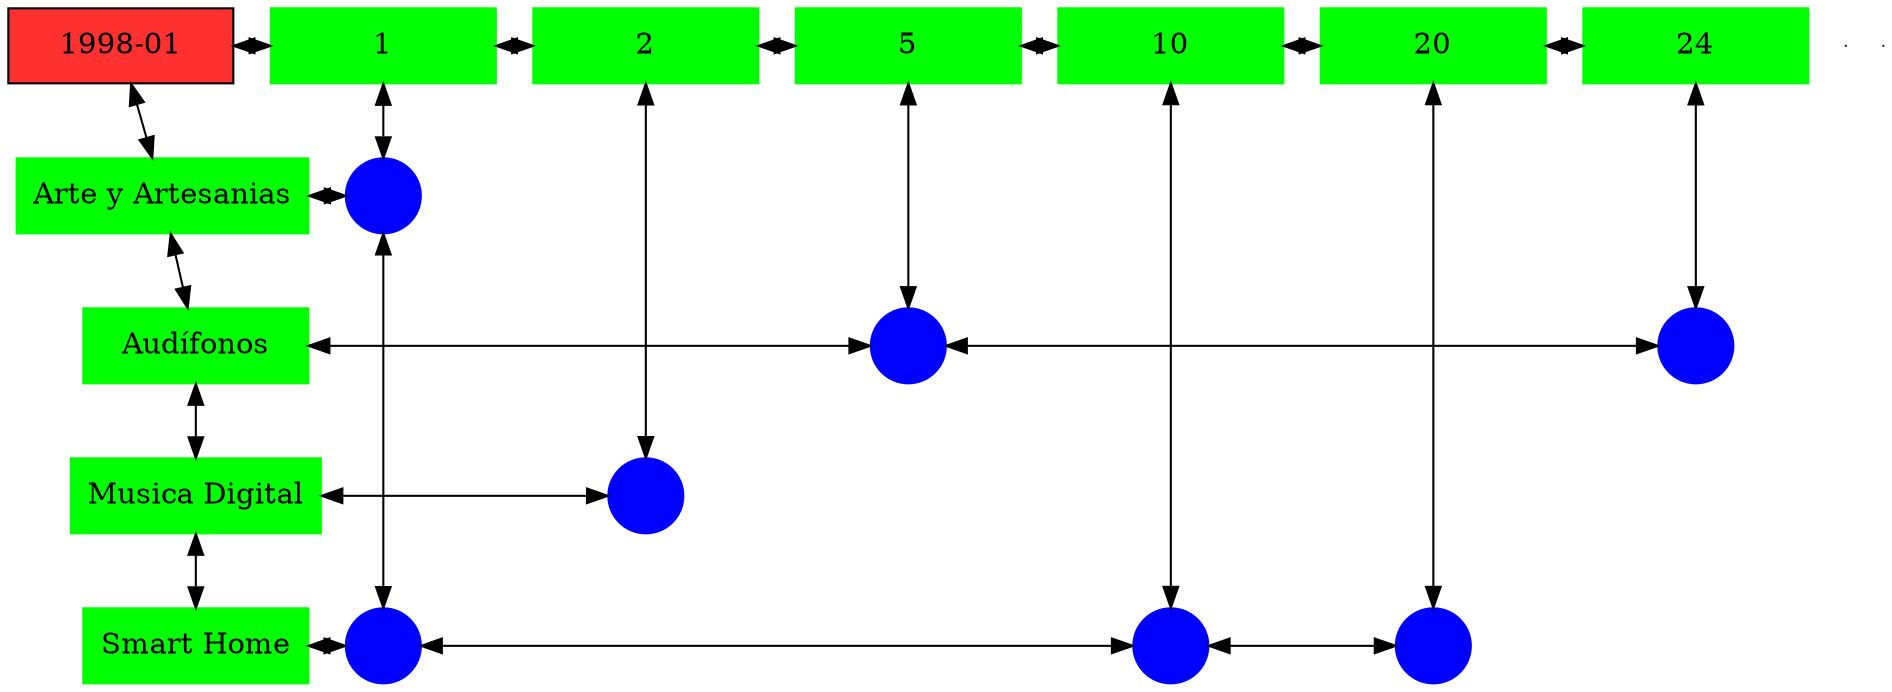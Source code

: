 digraph G{
node[shape="box"];
nodeMt[ label = "1998-01", width = 1.5, style = filled, fillcolor = firebrick1, group = 1 ];
e0[ shape = point, width = 0 ];
e1[ shape = point, width = 0 ];
node0xc002148050[label="1",color=green,style =filled,width = 1.5 group=1];
nodeMt->node0xc002148050[dir="both"];
{rank=same;nodeMt;node0xc002148050;}
node0xc0021b43c0[label="2",color=green,style =filled,width = 1.5 group=2];
node0xc002148050->node0xc0021b43c0[dir="both"];
{rank=same;node0xc002148050;node0xc0021b43c0;}
node0xc001fc22d0[label="5",color=green,style =filled,width = 1.5 group=5];
node0xc0021b43c0->node0xc001fc22d0[dir="both"];
{rank=same;node0xc0021b43c0;node0xc001fc22d0;}
node0xc001e6e5a0[label="10",color=green,style =filled,width = 1.5 group=10];
node0xc001fc22d0->node0xc001e6e5a0[dir="both"];
{rank=same;node0xc001fc22d0;node0xc001e6e5a0;}
node0xc0020d49b0[label="20",color=green,style =filled,width = 1.5 group=20];
node0xc001e6e5a0->node0xc0020d49b0[dir="both"];
{rank=same;node0xc001e6e5a0;node0xc0020d49b0;}
node0xc001f66870[label="24",color=green,style =filled,width = 1.5 group=24];
node0xc0020d49b0->node0xc001f66870[dir="both"];
{rank=same;node0xc0020d49b0;node0xc001f66870;}
node0xc002148000[label="Arte y Artesanias",color=green,style =filled width = 1.5 group=1];
node0xc00213ec80[label="",color=blue,style =filled, width = 0.5 group=1 shape=circle];
node0xc002148000->node0xc00213ec80[dir="both"];
{rank=same;node0xc002148000;node0xc00213ec80;}
node0xc001f66820[label="Audífonos",color=green,style =filled width = 1.5 group=1];
node0xc001fb5600[label="",color=blue,style =filled, width = 0.5 group=5 shape=circle];
node0xc001f66820->node0xc001fb5600[dir="both"];
{rank=same;node0xc001f66820;node0xc001fb5600;}
node0xc001f5bc00[label="",color=blue,style =filled, width = 0.5 group=24 shape=circle];
node0xc001fb5600->node0xc001f5bc00[dir="both"];
{rank=same;node0xc001f5bc00;node0xc001fb5600;}
node0xc0021b4370[label="Musica Digital",color=green,style =filled width = 1.5 group=1];
node0xc0021ad180[label="",color=blue,style =filled, width = 0.5 group=2 shape=circle];
node0xc0021b4370->node0xc0021ad180[dir="both"];
{rank=same;node0xc0021b4370;node0xc0021ad180;}
node0xc001e6e550[label="Smart Home",color=green,style =filled width = 1.5 group=1];
node0xc002185f80[label="",color=blue,style =filled, width = 0.5 group=1 shape=circle];
node0xc001e6e550->node0xc002185f80[dir="both"];
{rank=same;node0xc001e6e550;node0xc002185f80;}
node0xc001e5da80[label="",color=blue,style =filled, width = 0.5 group=10 shape=circle];
node0xc002185f80->node0xc001e5da80[dir="both"];
{rank=same;node0xc001e5da80;node0xc002185f80;}
node0xc0020d8600[label="",color=blue,style =filled, width = 0.5 group=20 shape=circle];
node0xc001e5da80->node0xc0020d8600[dir="both"];
{rank=same;node0xc0020d8600;node0xc001e5da80;}
node0xc002148050->node0xc00213ec80[dir="both"];
node0xc00213ec80->node0xc002185f80[dir="both"];
node0xc0021b43c0->node0xc0021ad180[dir="both"];
node0xc001fc22d0->node0xc001fb5600[dir="both"];
node0xc001e6e5a0->node0xc001e5da80[dir="both"];
node0xc0020d49b0->node0xc0020d8600[dir="both"];
node0xc001f66870->node0xc001f5bc00[dir="both"];
nodeMt->node0xc002148000[dir="both"];
node0xc002148000->node0xc001f66820[dir="both"];
node0xc001f66820->node0xc0021b4370[dir="both"];
node0xc0021b4370->node0xc001e6e550[dir="both"];
}
